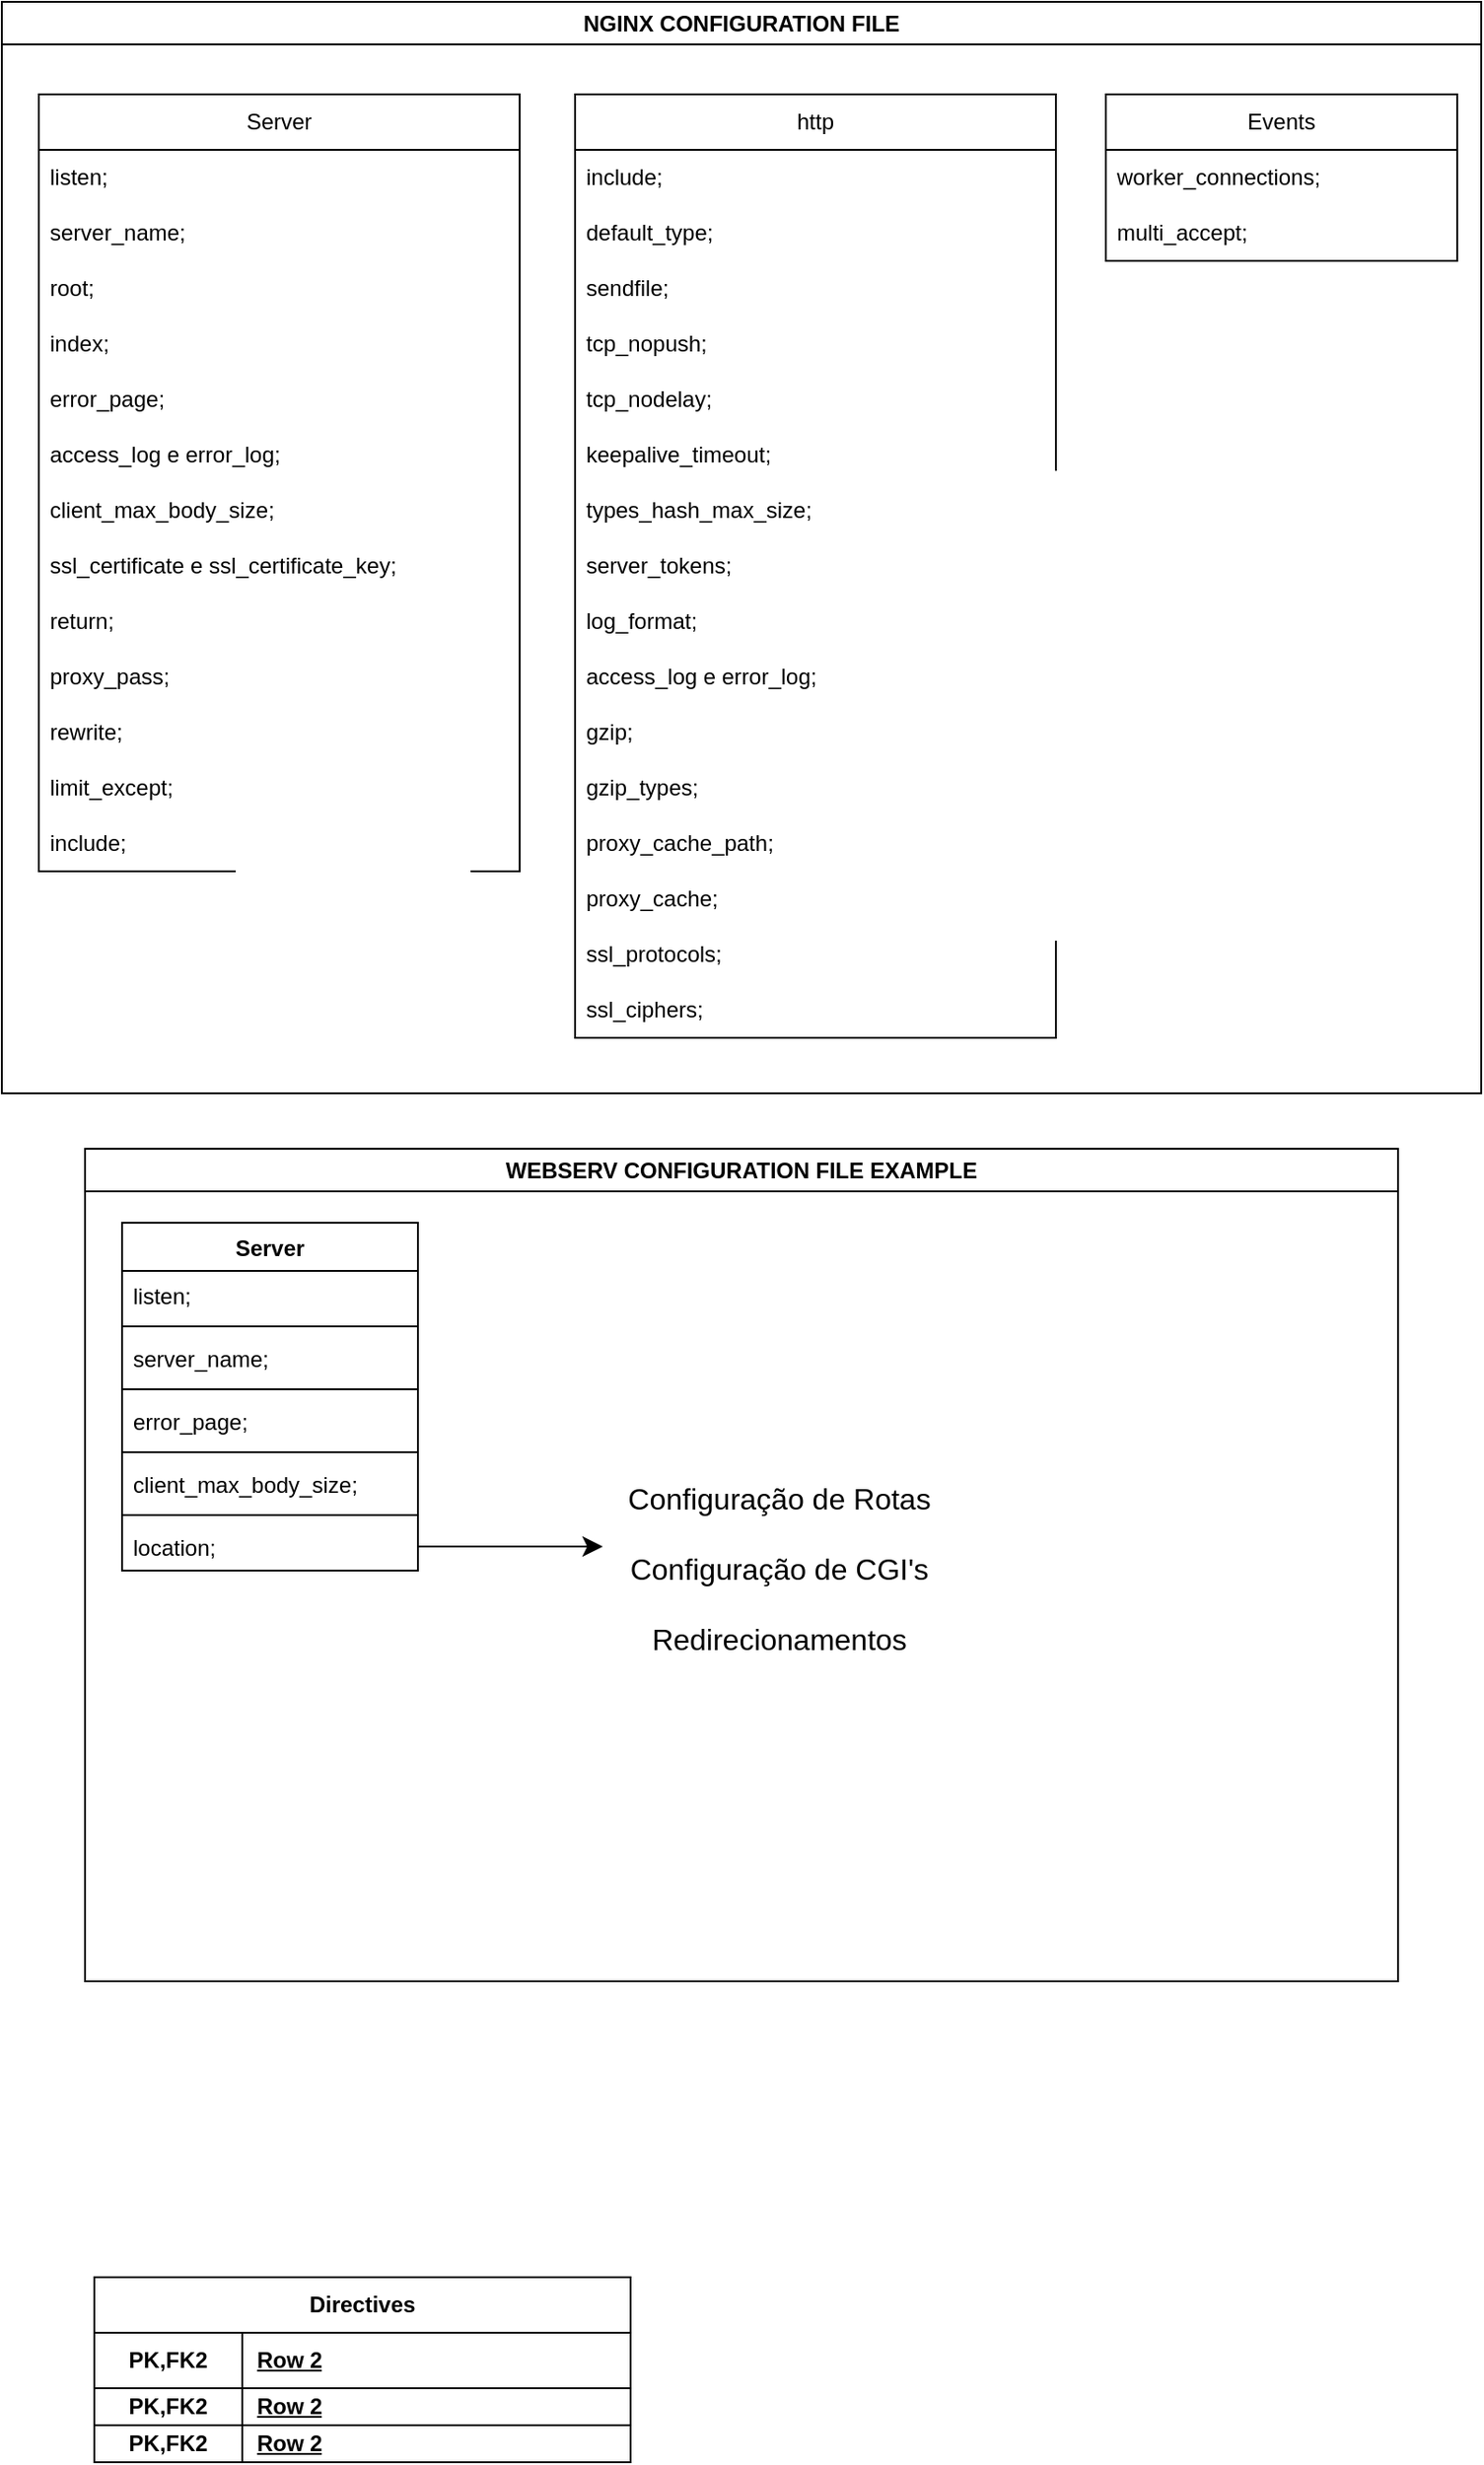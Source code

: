 <mxfile version="24.7.8">
  <diagram id="C5RBs43oDa-KdzZeNtuy" name="Page-1">
    <mxGraphModel dx="1301" dy="613" grid="1" gridSize="10" guides="1" tooltips="1" connect="1" arrows="1" fold="1" page="1" pageScale="1" pageWidth="827" pageHeight="1169" math="0" shadow="0">
      <root>
        <mxCell id="WIyWlLk6GJQsqaUBKTNV-0" />
        <mxCell id="WIyWlLk6GJQsqaUBKTNV-1" parent="WIyWlLk6GJQsqaUBKTNV-0" />
        <mxCell id="PbvwfVeqjS6VXyIai72l-127" value="NGINX CONFIGURATION FILE" style="swimlane;whiteSpace=wrap;html=1;" vertex="1" parent="WIyWlLk6GJQsqaUBKTNV-1">
          <mxGeometry x="30" y="30" width="800" height="590" as="geometry" />
        </mxCell>
        <mxCell id="PbvwfVeqjS6VXyIai72l-112" value="Server" style="swimlane;fontStyle=0;childLayout=stackLayout;horizontal=1;startSize=30;horizontalStack=0;resizeParent=1;resizeParentMax=0;resizeLast=0;collapsible=1;marginBottom=0;whiteSpace=wrap;html=1;" vertex="1" parent="PbvwfVeqjS6VXyIai72l-127">
          <mxGeometry x="20" y="50" width="260" height="420" as="geometry" />
        </mxCell>
        <mxCell id="PbvwfVeqjS6VXyIai72l-113" value="listen;" style="text;strokeColor=none;fillColor=none;align=left;verticalAlign=middle;spacingLeft=4;spacingRight=4;overflow=hidden;points=[[0,0.5],[1,0.5]];portConstraint=eastwest;rotatable=0;whiteSpace=wrap;html=1;" vertex="1" parent="PbvwfVeqjS6VXyIai72l-112">
          <mxGeometry y="30" width="260" height="30" as="geometry" />
        </mxCell>
        <mxCell id="PbvwfVeqjS6VXyIai72l-114" value="server_name;" style="text;strokeColor=none;fillColor=none;align=left;verticalAlign=middle;spacingLeft=4;spacingRight=4;overflow=hidden;points=[[0,0.5],[1,0.5]];portConstraint=eastwest;rotatable=0;whiteSpace=wrap;html=1;" vertex="1" parent="PbvwfVeqjS6VXyIai72l-112">
          <mxGeometry y="60" width="260" height="30" as="geometry" />
        </mxCell>
        <mxCell id="PbvwfVeqjS6VXyIai72l-115" value="root;" style="text;strokeColor=none;fillColor=none;align=left;verticalAlign=middle;spacingLeft=4;spacingRight=4;overflow=hidden;points=[[0,0.5],[1,0.5]];portConstraint=eastwest;rotatable=0;whiteSpace=wrap;html=1;" vertex="1" parent="PbvwfVeqjS6VXyIai72l-112">
          <mxGeometry y="90" width="260" height="30" as="geometry" />
        </mxCell>
        <mxCell id="PbvwfVeqjS6VXyIai72l-116" value="index;" style="text;strokeColor=none;fillColor=none;align=left;verticalAlign=middle;spacingLeft=4;spacingRight=4;overflow=hidden;points=[[0,0.5],[1,0.5]];portConstraint=eastwest;rotatable=0;whiteSpace=wrap;html=1;" vertex="1" parent="PbvwfVeqjS6VXyIai72l-112">
          <mxGeometry y="120" width="260" height="30" as="geometry" />
        </mxCell>
        <mxCell id="PbvwfVeqjS6VXyIai72l-117" value="error_page;" style="text;strokeColor=none;fillColor=none;align=left;verticalAlign=middle;spacingLeft=4;spacingRight=4;overflow=hidden;points=[[0,0.5],[1,0.5]];portConstraint=eastwest;rotatable=0;whiteSpace=wrap;html=1;" vertex="1" parent="PbvwfVeqjS6VXyIai72l-112">
          <mxGeometry y="150" width="260" height="30" as="geometry" />
        </mxCell>
        <mxCell id="PbvwfVeqjS6VXyIai72l-118" value="access_log e&amp;nbsp;error_log;" style="text;strokeColor=none;fillColor=none;align=left;verticalAlign=middle;spacingLeft=4;spacingRight=4;overflow=hidden;points=[[0,0.5],[1,0.5]];portConstraint=eastwest;rotatable=0;whiteSpace=wrap;html=1;" vertex="1" parent="PbvwfVeqjS6VXyIai72l-112">
          <mxGeometry y="180" width="260" height="30" as="geometry" />
        </mxCell>
        <mxCell id="PbvwfVeqjS6VXyIai72l-119" value="client_max_body_size;" style="text;strokeColor=none;fillColor=none;align=left;verticalAlign=middle;spacingLeft=4;spacingRight=4;overflow=hidden;points=[[0,0.5],[1,0.5]];portConstraint=eastwest;rotatable=0;whiteSpace=wrap;html=1;" vertex="1" parent="PbvwfVeqjS6VXyIai72l-112">
          <mxGeometry y="210" width="260" height="30" as="geometry" />
        </mxCell>
        <mxCell id="PbvwfVeqjS6VXyIai72l-120" value="ssl_certificate e&amp;nbsp;ssl_certificate_key;" style="text;strokeColor=none;fillColor=none;align=left;verticalAlign=middle;spacingLeft=4;spacingRight=4;overflow=hidden;points=[[0,0.5],[1,0.5]];portConstraint=eastwest;rotatable=0;whiteSpace=wrap;html=1;" vertex="1" parent="PbvwfVeqjS6VXyIai72l-112">
          <mxGeometry y="240" width="260" height="30" as="geometry" />
        </mxCell>
        <mxCell id="PbvwfVeqjS6VXyIai72l-121" value="return;" style="text;strokeColor=none;fillColor=none;align=left;verticalAlign=middle;spacingLeft=4;spacingRight=4;overflow=hidden;points=[[0,0.5],[1,0.5]];portConstraint=eastwest;rotatable=0;whiteSpace=wrap;html=1;" vertex="1" parent="PbvwfVeqjS6VXyIai72l-112">
          <mxGeometry y="270" width="260" height="30" as="geometry" />
        </mxCell>
        <mxCell id="PbvwfVeqjS6VXyIai72l-122" value="proxy_pass;" style="text;strokeColor=none;fillColor=none;align=left;verticalAlign=middle;spacingLeft=4;spacingRight=4;overflow=hidden;points=[[0,0.5],[1,0.5]];portConstraint=eastwest;rotatable=0;whiteSpace=wrap;html=1;" vertex="1" parent="PbvwfVeqjS6VXyIai72l-112">
          <mxGeometry y="300" width="260" height="30" as="geometry" />
        </mxCell>
        <mxCell id="PbvwfVeqjS6VXyIai72l-123" value="rewrite;" style="text;strokeColor=none;fillColor=none;align=left;verticalAlign=middle;spacingLeft=4;spacingRight=4;overflow=hidden;points=[[0,0.5],[1,0.5]];portConstraint=eastwest;rotatable=0;whiteSpace=wrap;html=1;" vertex="1" parent="PbvwfVeqjS6VXyIai72l-112">
          <mxGeometry y="330" width="260" height="30" as="geometry" />
        </mxCell>
        <mxCell id="PbvwfVeqjS6VXyIai72l-125" value="limit_except;" style="text;strokeColor=none;fillColor=none;align=left;verticalAlign=middle;spacingLeft=4;spacingRight=4;overflow=hidden;points=[[0,0.5],[1,0.5]];portConstraint=eastwest;rotatable=0;whiteSpace=wrap;html=1;" vertex="1" parent="PbvwfVeqjS6VXyIai72l-112">
          <mxGeometry y="360" width="260" height="30" as="geometry" />
        </mxCell>
        <mxCell id="PbvwfVeqjS6VXyIai72l-126" value="include;" style="text;strokeColor=none;fillColor=none;align=left;verticalAlign=middle;spacingLeft=4;spacingRight=4;overflow=hidden;points=[[0,0.5],[1,0.5]];portConstraint=eastwest;rotatable=0;whiteSpace=wrap;html=1;" vertex="1" parent="PbvwfVeqjS6VXyIai72l-112">
          <mxGeometry y="390" width="260" height="30" as="geometry" />
        </mxCell>
        <mxCell id="PbvwfVeqjS6VXyIai72l-128" value="http" style="swimlane;fontStyle=0;childLayout=stackLayout;horizontal=1;startSize=30;horizontalStack=0;resizeParent=1;resizeParentMax=0;resizeLast=0;collapsible=1;marginBottom=0;whiteSpace=wrap;html=1;" vertex="1" parent="PbvwfVeqjS6VXyIai72l-127">
          <mxGeometry x="310" y="50" width="260" height="510" as="geometry" />
        </mxCell>
        <mxCell id="PbvwfVeqjS6VXyIai72l-129" value="include;" style="text;strokeColor=none;fillColor=none;align=left;verticalAlign=middle;spacingLeft=4;spacingRight=4;overflow=hidden;points=[[0,0.5],[1,0.5]];portConstraint=eastwest;rotatable=0;whiteSpace=wrap;html=1;" vertex="1" parent="PbvwfVeqjS6VXyIai72l-128">
          <mxGeometry y="30" width="260" height="30" as="geometry" />
        </mxCell>
        <mxCell id="PbvwfVeqjS6VXyIai72l-130" value="default_type;" style="text;strokeColor=none;fillColor=none;align=left;verticalAlign=middle;spacingLeft=4;spacingRight=4;overflow=hidden;points=[[0,0.5],[1,0.5]];portConstraint=eastwest;rotatable=0;whiteSpace=wrap;html=1;" vertex="1" parent="PbvwfVeqjS6VXyIai72l-128">
          <mxGeometry y="60" width="260" height="30" as="geometry" />
        </mxCell>
        <mxCell id="PbvwfVeqjS6VXyIai72l-131" value="sendfile;" style="text;strokeColor=none;fillColor=none;align=left;verticalAlign=middle;spacingLeft=4;spacingRight=4;overflow=hidden;points=[[0,0.5],[1,0.5]];portConstraint=eastwest;rotatable=0;whiteSpace=wrap;html=1;" vertex="1" parent="PbvwfVeqjS6VXyIai72l-128">
          <mxGeometry y="90" width="260" height="30" as="geometry" />
        </mxCell>
        <mxCell id="PbvwfVeqjS6VXyIai72l-132" value="tcp_nopush;" style="text;strokeColor=none;fillColor=none;align=left;verticalAlign=middle;spacingLeft=4;spacingRight=4;overflow=hidden;points=[[0,0.5],[1,0.5]];portConstraint=eastwest;rotatable=0;whiteSpace=wrap;html=1;" vertex="1" parent="PbvwfVeqjS6VXyIai72l-128">
          <mxGeometry y="120" width="260" height="30" as="geometry" />
        </mxCell>
        <mxCell id="PbvwfVeqjS6VXyIai72l-133" value="tcp_nodelay;" style="text;strokeColor=none;fillColor=none;align=left;verticalAlign=middle;spacingLeft=4;spacingRight=4;overflow=hidden;points=[[0,0.5],[1,0.5]];portConstraint=eastwest;rotatable=0;whiteSpace=wrap;html=1;" vertex="1" parent="PbvwfVeqjS6VXyIai72l-128">
          <mxGeometry y="150" width="260" height="30" as="geometry" />
        </mxCell>
        <mxCell id="PbvwfVeqjS6VXyIai72l-134" value="keepalive_timeout;" style="text;strokeColor=none;fillColor=none;align=left;verticalAlign=middle;spacingLeft=4;spacingRight=4;overflow=hidden;points=[[0,0.5],[1,0.5]];portConstraint=eastwest;rotatable=0;whiteSpace=wrap;html=1;" vertex="1" parent="PbvwfVeqjS6VXyIai72l-128">
          <mxGeometry y="180" width="260" height="30" as="geometry" />
        </mxCell>
        <mxCell id="PbvwfVeqjS6VXyIai72l-135" value="types_hash_max_size;" style="text;strokeColor=none;fillColor=none;align=left;verticalAlign=middle;spacingLeft=4;spacingRight=4;overflow=hidden;points=[[0,0.5],[1,0.5]];portConstraint=eastwest;rotatable=0;whiteSpace=wrap;html=1;" vertex="1" parent="PbvwfVeqjS6VXyIai72l-128">
          <mxGeometry y="210" width="260" height="30" as="geometry" />
        </mxCell>
        <mxCell id="PbvwfVeqjS6VXyIai72l-136" value="server_tokens;" style="text;strokeColor=none;fillColor=none;align=left;verticalAlign=middle;spacingLeft=4;spacingRight=4;overflow=hidden;points=[[0,0.5],[1,0.5]];portConstraint=eastwest;rotatable=0;whiteSpace=wrap;html=1;" vertex="1" parent="PbvwfVeqjS6VXyIai72l-128">
          <mxGeometry y="240" width="260" height="30" as="geometry" />
        </mxCell>
        <mxCell id="PbvwfVeqjS6VXyIai72l-137" value="log_format;" style="text;strokeColor=none;fillColor=none;align=left;verticalAlign=middle;spacingLeft=4;spacingRight=4;overflow=hidden;points=[[0,0.5],[1,0.5]];portConstraint=eastwest;rotatable=0;whiteSpace=wrap;html=1;" vertex="1" parent="PbvwfVeqjS6VXyIai72l-128">
          <mxGeometry y="270" width="260" height="30" as="geometry" />
        </mxCell>
        <mxCell id="PbvwfVeqjS6VXyIai72l-138" value="access_log e error_log;" style="text;strokeColor=none;fillColor=none;align=left;verticalAlign=middle;spacingLeft=4;spacingRight=4;overflow=hidden;points=[[0,0.5],[1,0.5]];portConstraint=eastwest;rotatable=0;whiteSpace=wrap;html=1;" vertex="1" parent="PbvwfVeqjS6VXyIai72l-128">
          <mxGeometry y="300" width="260" height="30" as="geometry" />
        </mxCell>
        <mxCell id="PbvwfVeqjS6VXyIai72l-139" value="gzip;" style="text;strokeColor=none;fillColor=none;align=left;verticalAlign=middle;spacingLeft=4;spacingRight=4;overflow=hidden;points=[[0,0.5],[1,0.5]];portConstraint=eastwest;rotatable=0;whiteSpace=wrap;html=1;" vertex="1" parent="PbvwfVeqjS6VXyIai72l-128">
          <mxGeometry y="330" width="260" height="30" as="geometry" />
        </mxCell>
        <mxCell id="PbvwfVeqjS6VXyIai72l-140" value="gzip_types;" style="text;strokeColor=none;fillColor=none;align=left;verticalAlign=middle;spacingLeft=4;spacingRight=4;overflow=hidden;points=[[0,0.5],[1,0.5]];portConstraint=eastwest;rotatable=0;whiteSpace=wrap;html=1;" vertex="1" parent="PbvwfVeqjS6VXyIai72l-128">
          <mxGeometry y="360" width="260" height="30" as="geometry" />
        </mxCell>
        <mxCell id="PbvwfVeqjS6VXyIai72l-141" value="proxy_cache_path;" style="text;strokeColor=none;fillColor=none;align=left;verticalAlign=middle;spacingLeft=4;spacingRight=4;overflow=hidden;points=[[0,0.5],[1,0.5]];portConstraint=eastwest;rotatable=0;whiteSpace=wrap;html=1;" vertex="1" parent="PbvwfVeqjS6VXyIai72l-128">
          <mxGeometry y="390" width="260" height="30" as="geometry" />
        </mxCell>
        <mxCell id="PbvwfVeqjS6VXyIai72l-142" value="proxy_cache;" style="text;strokeColor=none;fillColor=none;align=left;verticalAlign=middle;spacingLeft=4;spacingRight=4;overflow=hidden;points=[[0,0.5],[1,0.5]];portConstraint=eastwest;rotatable=0;whiteSpace=wrap;html=1;" vertex="1" parent="PbvwfVeqjS6VXyIai72l-128">
          <mxGeometry y="420" width="260" height="30" as="geometry" />
        </mxCell>
        <mxCell id="PbvwfVeqjS6VXyIai72l-143" value="ssl_protocols;" style="text;strokeColor=none;fillColor=none;align=left;verticalAlign=middle;spacingLeft=4;spacingRight=4;overflow=hidden;points=[[0,0.5],[1,0.5]];portConstraint=eastwest;rotatable=0;whiteSpace=wrap;html=1;" vertex="1" parent="PbvwfVeqjS6VXyIai72l-128">
          <mxGeometry y="450" width="260" height="30" as="geometry" />
        </mxCell>
        <mxCell id="PbvwfVeqjS6VXyIai72l-144" value="ssl_ciphers;" style="text;strokeColor=none;fillColor=none;align=left;verticalAlign=middle;spacingLeft=4;spacingRight=4;overflow=hidden;points=[[0,0.5],[1,0.5]];portConstraint=eastwest;rotatable=0;whiteSpace=wrap;html=1;" vertex="1" parent="PbvwfVeqjS6VXyIai72l-128">
          <mxGeometry y="480" width="260" height="30" as="geometry" />
        </mxCell>
        <mxCell id="PbvwfVeqjS6VXyIai72l-146" value="Events" style="swimlane;fontStyle=0;childLayout=stackLayout;horizontal=1;startSize=30;horizontalStack=0;resizeParent=1;resizeParentMax=0;resizeLast=0;collapsible=1;marginBottom=0;whiteSpace=wrap;html=1;" vertex="1" parent="PbvwfVeqjS6VXyIai72l-127">
          <mxGeometry x="597" y="50" width="190" height="90" as="geometry" />
        </mxCell>
        <mxCell id="PbvwfVeqjS6VXyIai72l-147" value="worker_connections;" style="text;strokeColor=none;fillColor=none;align=left;verticalAlign=middle;spacingLeft=4;spacingRight=4;overflow=hidden;points=[[0,0.5],[1,0.5]];portConstraint=eastwest;rotatable=0;whiteSpace=wrap;html=1;" vertex="1" parent="PbvwfVeqjS6VXyIai72l-146">
          <mxGeometry y="30" width="190" height="30" as="geometry" />
        </mxCell>
        <mxCell id="PbvwfVeqjS6VXyIai72l-148" value="multi_accept;" style="text;strokeColor=none;fillColor=none;align=left;verticalAlign=middle;spacingLeft=4;spacingRight=4;overflow=hidden;points=[[0,0.5],[1,0.5]];portConstraint=eastwest;rotatable=0;whiteSpace=wrap;html=1;" vertex="1" parent="PbvwfVeqjS6VXyIai72l-146">
          <mxGeometry y="60" width="190" height="30" as="geometry" />
        </mxCell>
        <mxCell id="PbvwfVeqjS6VXyIai72l-186" value="WEBSERV CONFIGURATION FILE EXAMPLE" style="swimlane;whiteSpace=wrap;html=1;" vertex="1" parent="WIyWlLk6GJQsqaUBKTNV-1">
          <mxGeometry x="75" y="650" width="710" height="450" as="geometry" />
        </mxCell>
        <mxCell id="PbvwfVeqjS6VXyIai72l-188" value="Server" style="swimlane;fontStyle=1;align=center;verticalAlign=top;childLayout=stackLayout;horizontal=1;startSize=26;horizontalStack=0;resizeParent=1;resizeParentMax=0;resizeLast=0;collapsible=1;marginBottom=0;whiteSpace=wrap;html=1;" vertex="1" parent="PbvwfVeqjS6VXyIai72l-186">
          <mxGeometry x="20" y="40" width="160" height="188" as="geometry" />
        </mxCell>
        <mxCell id="PbvwfVeqjS6VXyIai72l-189" value=" listen;" style="text;strokeColor=none;fillColor=none;align=left;verticalAlign=top;spacingLeft=4;spacingRight=4;overflow=hidden;rotatable=0;points=[[0,0.5],[1,0.5]];portConstraint=eastwest;whiteSpace=wrap;html=1;" vertex="1" parent="PbvwfVeqjS6VXyIai72l-188">
          <mxGeometry y="26" width="160" height="26" as="geometry" />
        </mxCell>
        <mxCell id="PbvwfVeqjS6VXyIai72l-190" value="" style="line;strokeWidth=1;fillColor=none;align=left;verticalAlign=middle;spacingTop=-1;spacingLeft=3;spacingRight=3;rotatable=0;labelPosition=right;points=[];portConstraint=eastwest;strokeColor=inherit;" vertex="1" parent="PbvwfVeqjS6VXyIai72l-188">
          <mxGeometry y="52" width="160" height="8" as="geometry" />
        </mxCell>
        <mxCell id="PbvwfVeqjS6VXyIai72l-191" value="server_name;" style="text;strokeColor=none;fillColor=none;align=left;verticalAlign=top;spacingLeft=4;spacingRight=4;overflow=hidden;rotatable=0;points=[[0,0.5],[1,0.5]];portConstraint=eastwest;whiteSpace=wrap;html=1;" vertex="1" parent="PbvwfVeqjS6VXyIai72l-188">
          <mxGeometry y="60" width="160" height="26" as="geometry" />
        </mxCell>
        <mxCell id="PbvwfVeqjS6VXyIai72l-195" value="" style="line;strokeWidth=1;fillColor=none;align=left;verticalAlign=middle;spacingTop=-1;spacingLeft=3;spacingRight=3;rotatable=0;labelPosition=right;points=[];portConstraint=eastwest;strokeColor=inherit;" vertex="1" parent="PbvwfVeqjS6VXyIai72l-188">
          <mxGeometry y="86" width="160" height="8" as="geometry" />
        </mxCell>
        <mxCell id="PbvwfVeqjS6VXyIai72l-192" value="error_page;" style="text;strokeColor=none;fillColor=none;align=left;verticalAlign=top;spacingLeft=4;spacingRight=4;overflow=hidden;rotatable=0;points=[[0,0.5],[1,0.5]];portConstraint=eastwest;whiteSpace=wrap;html=1;" vertex="1" parent="PbvwfVeqjS6VXyIai72l-188">
          <mxGeometry y="94" width="160" height="26" as="geometry" />
        </mxCell>
        <mxCell id="PbvwfVeqjS6VXyIai72l-196" value="" style="line;strokeWidth=1;fillColor=none;align=left;verticalAlign=middle;spacingTop=-1;spacingLeft=3;spacingRight=3;rotatable=0;labelPosition=right;points=[];portConstraint=eastwest;strokeColor=inherit;" vertex="1" parent="PbvwfVeqjS6VXyIai72l-188">
          <mxGeometry y="120" width="160" height="8" as="geometry" />
        </mxCell>
        <mxCell id="PbvwfVeqjS6VXyIai72l-193" value="client_max_body_size;" style="text;strokeColor=none;fillColor=none;align=left;verticalAlign=top;spacingLeft=4;spacingRight=4;overflow=hidden;rotatable=0;points=[[0,0.5],[1,0.5]];portConstraint=eastwest;whiteSpace=wrap;html=1;" vertex="1" parent="PbvwfVeqjS6VXyIai72l-188">
          <mxGeometry y="128" width="160" height="26" as="geometry" />
        </mxCell>
        <mxCell id="PbvwfVeqjS6VXyIai72l-197" value="" style="line;strokeWidth=1;fillColor=none;align=left;verticalAlign=middle;spacingTop=-1;spacingLeft=3;spacingRight=3;rotatable=0;labelPosition=right;points=[];portConstraint=eastwest;strokeColor=inherit;" vertex="1" parent="PbvwfVeqjS6VXyIai72l-188">
          <mxGeometry y="154" width="160" height="8" as="geometry" />
        </mxCell>
        <mxCell id="PbvwfVeqjS6VXyIai72l-198" style="edgeStyle=none;curved=1;rounded=0;orthogonalLoop=1;jettySize=auto;html=1;fontSize=12;startSize=8;endSize=8;" edge="1" parent="PbvwfVeqjS6VXyIai72l-188" source="PbvwfVeqjS6VXyIai72l-194">
          <mxGeometry relative="1" as="geometry">
            <mxPoint x="260" y="175" as="targetPoint" />
          </mxGeometry>
        </mxCell>
        <mxCell id="PbvwfVeqjS6VXyIai72l-194" value="location;" style="text;strokeColor=none;fillColor=none;align=left;verticalAlign=top;spacingLeft=4;spacingRight=4;overflow=hidden;rotatable=0;points=[[0,0.5],[1,0.5]];portConstraint=eastwest;whiteSpace=wrap;html=1;" vertex="1" parent="PbvwfVeqjS6VXyIai72l-188">
          <mxGeometry y="162" width="160" height="26" as="geometry" />
        </mxCell>
        <mxCell id="PbvwfVeqjS6VXyIai72l-199" value="Configuração de Rotas&lt;div&gt;&lt;br&gt;Configuração de CGI&#39;s&lt;br&gt;&lt;br&gt;Redirecionamentos&lt;/div&gt;" style="text;html=1;align=center;verticalAlign=middle;resizable=0;points=[];autosize=1;strokeColor=none;fillColor=none;fontSize=16;" vertex="1" parent="PbvwfVeqjS6VXyIai72l-186">
          <mxGeometry x="280" y="172" width="190" height="110" as="geometry" />
        </mxCell>
        <mxCell id="PbvwfVeqjS6VXyIai72l-200" value="Directives" style="shape=table;startSize=30;container=1;collapsible=1;childLayout=tableLayout;fixedRows=1;rowLines=0;fontStyle=1;align=center;resizeLast=1;html=1;whiteSpace=wrap;" vertex="1" parent="WIyWlLk6GJQsqaUBKTNV-1">
          <mxGeometry x="80" y="1260" width="290" height="100" as="geometry" />
        </mxCell>
        <mxCell id="PbvwfVeqjS6VXyIai72l-301" value="" style="shape=tableRow;horizontal=0;startSize=0;swimlaneHead=0;swimlaneBody=0;fillColor=none;collapsible=0;dropTarget=0;points=[[0,0.5],[1,0.5]];portConstraint=eastwest;top=0;left=0;right=0;bottom=1;html=1;" vertex="1" parent="PbvwfVeqjS6VXyIai72l-200">
          <mxGeometry y="30" width="290" height="30" as="geometry" />
        </mxCell>
        <mxCell id="PbvwfVeqjS6VXyIai72l-302" value="PK,FK2" style="shape=partialRectangle;connectable=0;fillColor=none;top=0;left=0;bottom=0;right=0;fontStyle=1;overflow=hidden;html=1;whiteSpace=wrap;" vertex="1" parent="PbvwfVeqjS6VXyIai72l-301">
          <mxGeometry width="80" height="30" as="geometry">
            <mxRectangle width="80" height="30" as="alternateBounds" />
          </mxGeometry>
        </mxCell>
        <mxCell id="PbvwfVeqjS6VXyIai72l-303" value="Row 2" style="shape=partialRectangle;connectable=0;fillColor=none;top=0;left=0;bottom=0;right=0;align=left;spacingLeft=6;fontStyle=5;overflow=hidden;html=1;whiteSpace=wrap;" vertex="1" parent="PbvwfVeqjS6VXyIai72l-301">
          <mxGeometry x="80" width="210" height="30" as="geometry">
            <mxRectangle width="210" height="30" as="alternateBounds" />
          </mxGeometry>
        </mxCell>
        <mxCell id="PbvwfVeqjS6VXyIai72l-277" value="" style="shape=tableRow;horizontal=0;startSize=0;swimlaneHead=0;swimlaneBody=0;fillColor=none;collapsible=0;dropTarget=0;points=[[0,0.5],[1,0.5]];portConstraint=eastwest;top=0;left=0;right=0;bottom=1;html=1;" vertex="1" parent="PbvwfVeqjS6VXyIai72l-200">
          <mxGeometry y="60" width="290" height="20" as="geometry" />
        </mxCell>
        <mxCell id="PbvwfVeqjS6VXyIai72l-278" value="PK,FK2" style="shape=partialRectangle;connectable=0;fillColor=none;top=0;left=0;bottom=0;right=0;fontStyle=1;overflow=hidden;html=1;whiteSpace=wrap;" vertex="1" parent="PbvwfVeqjS6VXyIai72l-277">
          <mxGeometry width="80" height="20" as="geometry">
            <mxRectangle width="80" height="20" as="alternateBounds" />
          </mxGeometry>
        </mxCell>
        <mxCell id="PbvwfVeqjS6VXyIai72l-279" value="Row 2" style="shape=partialRectangle;connectable=0;fillColor=none;top=0;left=0;bottom=0;right=0;align=left;spacingLeft=6;fontStyle=5;overflow=hidden;html=1;whiteSpace=wrap;" vertex="1" parent="PbvwfVeqjS6VXyIai72l-277">
          <mxGeometry x="80" width="210" height="20" as="geometry">
            <mxRectangle width="210" height="20" as="alternateBounds" />
          </mxGeometry>
        </mxCell>
        <mxCell id="PbvwfVeqjS6VXyIai72l-307" value="" style="shape=tableRow;horizontal=0;startSize=0;swimlaneHead=0;swimlaneBody=0;fillColor=none;collapsible=0;dropTarget=0;points=[[0,0.5],[1,0.5]];portConstraint=eastwest;top=0;left=0;right=0;bottom=1;html=1;" vertex="1" parent="PbvwfVeqjS6VXyIai72l-200">
          <mxGeometry y="80" width="290" height="20" as="geometry" />
        </mxCell>
        <mxCell id="PbvwfVeqjS6VXyIai72l-308" value="PK,FK2" style="shape=partialRectangle;connectable=0;fillColor=none;top=0;left=0;bottom=0;right=0;fontStyle=1;overflow=hidden;html=1;whiteSpace=wrap;" vertex="1" parent="PbvwfVeqjS6VXyIai72l-307">
          <mxGeometry width="80" height="20" as="geometry">
            <mxRectangle width="80" height="20" as="alternateBounds" />
          </mxGeometry>
        </mxCell>
        <mxCell id="PbvwfVeqjS6VXyIai72l-309" value="Row 2" style="shape=partialRectangle;connectable=0;fillColor=none;top=0;left=0;bottom=0;right=0;align=left;spacingLeft=6;fontStyle=5;overflow=hidden;html=1;whiteSpace=wrap;" vertex="1" parent="PbvwfVeqjS6VXyIai72l-307">
          <mxGeometry x="80" width="210" height="20" as="geometry">
            <mxRectangle width="210" height="20" as="alternateBounds" />
          </mxGeometry>
        </mxCell>
      </root>
    </mxGraphModel>
  </diagram>
</mxfile>
